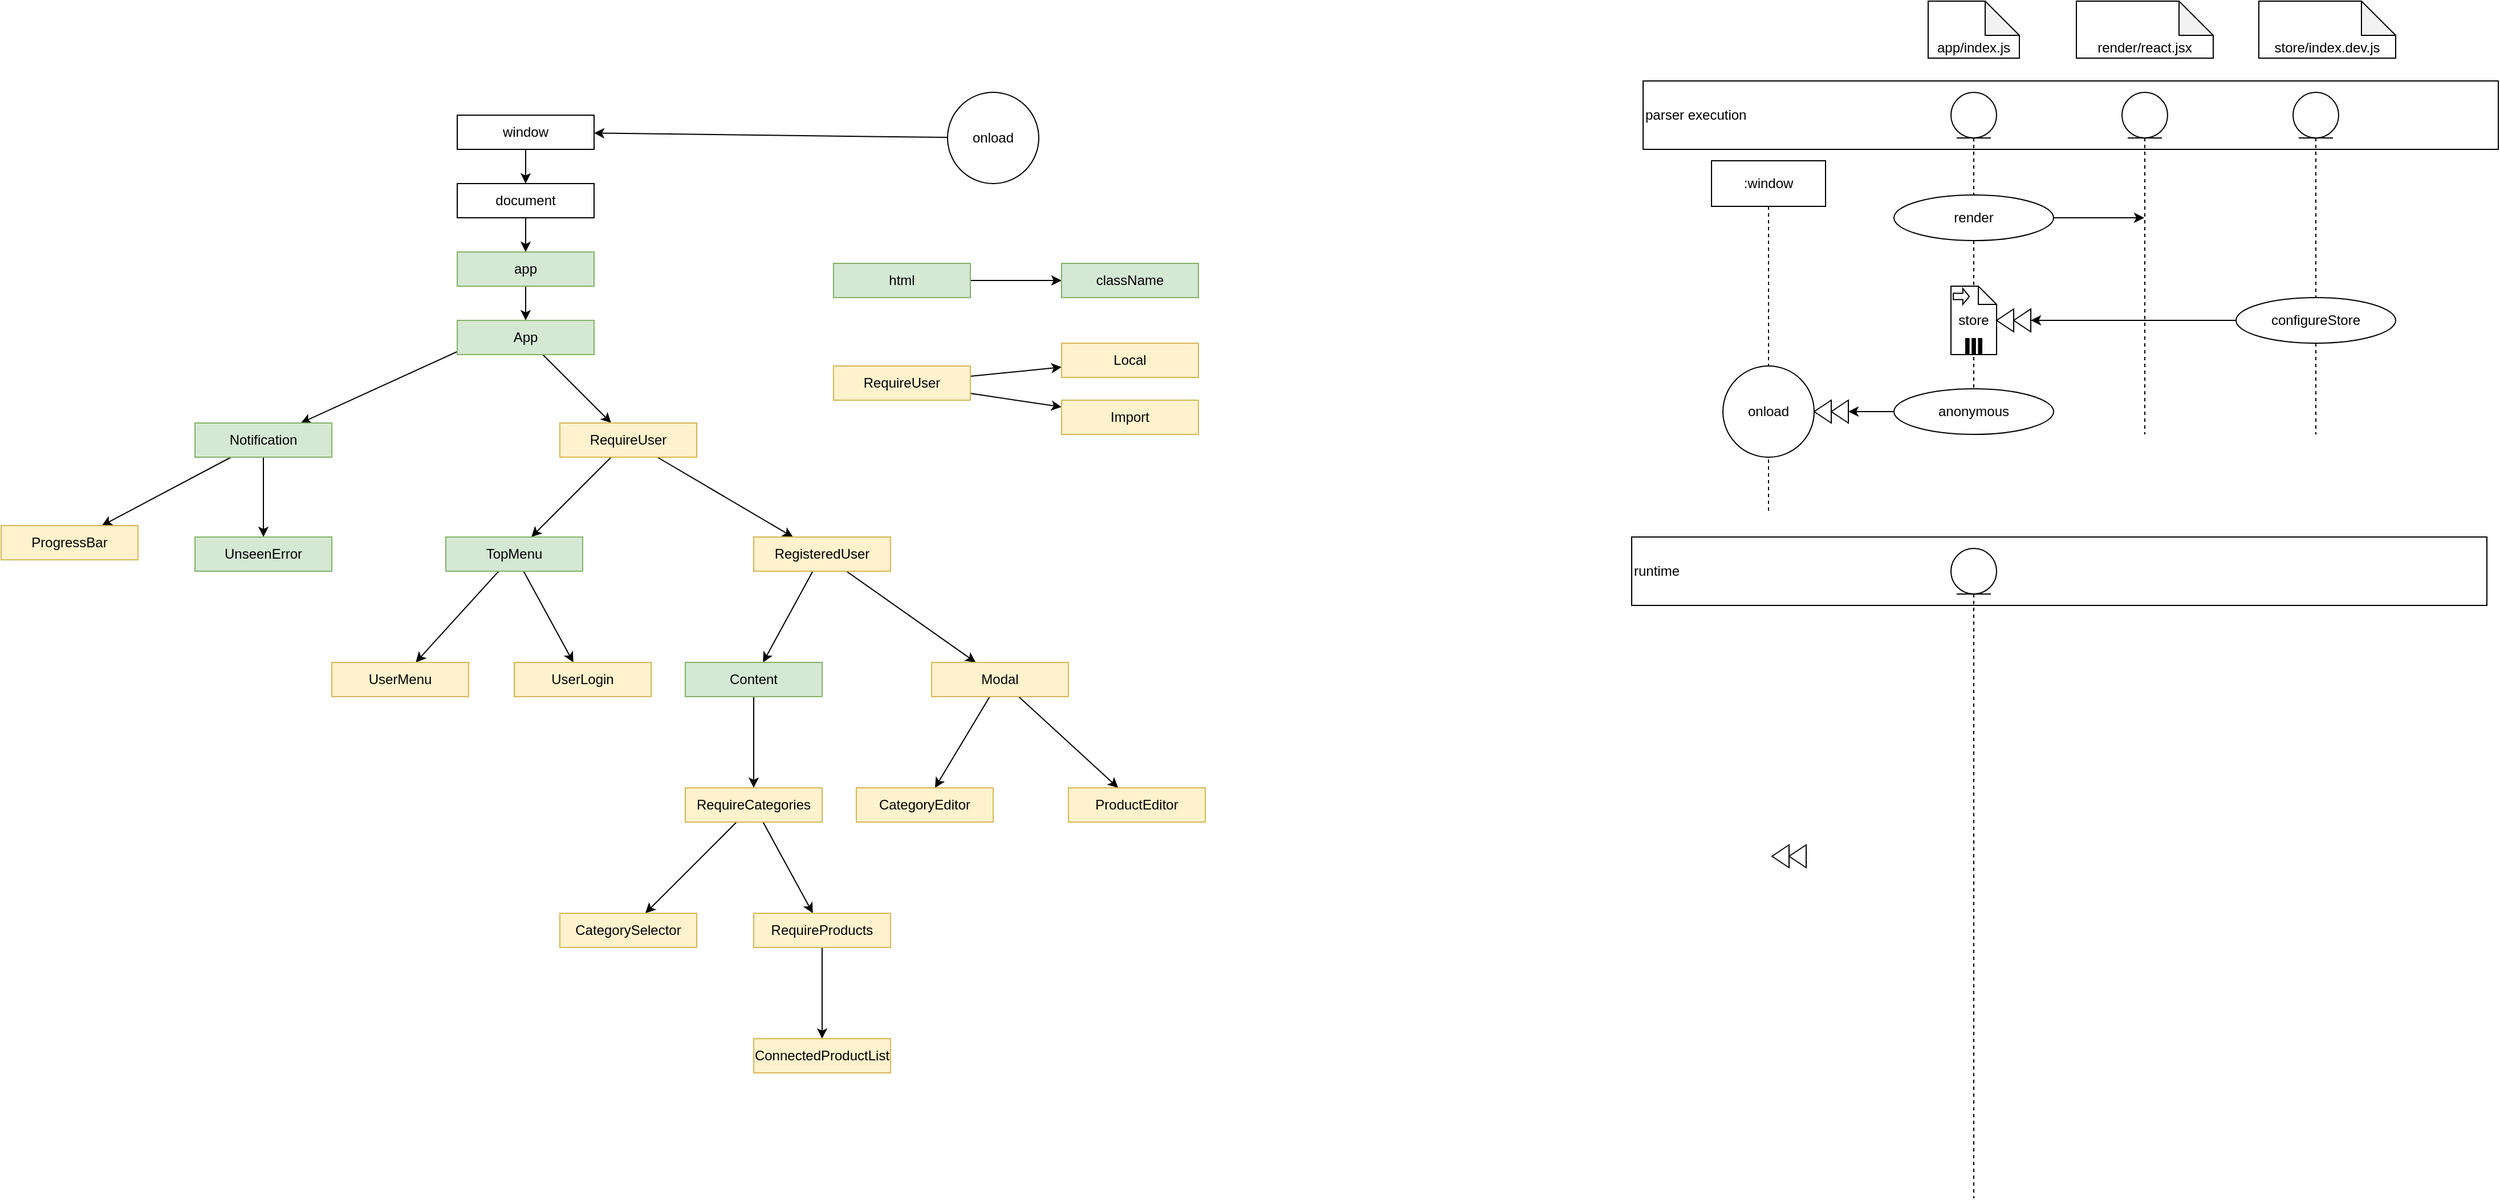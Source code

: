 <mxfile version="12.5.3" type="device"><diagram id="WrVQ93_W0uNUwGEfNxK-" name="Page-1"><mxGraphModel dx="3762" dy="1131" grid="1" gridSize="10" guides="1" tooltips="1" connect="1" arrows="1" fold="1" page="1" pageScale="1" pageWidth="850" pageHeight="1100" math="0" shadow="0"><root><mxCell id="0"/><mxCell id="1" parent="0"/><mxCell id="QeISjodWOxbuVHIYnyYD-19" value="parser execution" style="rounded=0;whiteSpace=wrap;html=1;fontSize=12;align=left;" vertex="1" parent="1"><mxGeometry x="50" y="90" width="750" height="60" as="geometry"/></mxCell><mxCell id="QeISjodWOxbuVHIYnyYD-28" value="" style="shape=umlLifeline;participant=umlEntity;perimeter=lifelinePerimeter;whiteSpace=wrap;html=1;container=1;collapsible=0;recursiveResize=0;verticalAlign=top;spacingTop=36;labelBackgroundColor=#ffffff;outlineConnect=0;fontSize=12;" vertex="1" parent="1"><mxGeometry x="320" y="100" width="40" height="300" as="geometry"/></mxCell><mxCell id="QeISjodWOxbuVHIYnyYD-2" value=":window" style="shape=umlLifeline;perimeter=lifelinePerimeter;whiteSpace=wrap;html=1;container=1;collapsible=0;recursiveResize=0;outlineConnect=0;" vertex="1" parent="1"><mxGeometry x="110" y="160" width="100" height="310" as="geometry"/></mxCell><mxCell id="QeISjodWOxbuVHIYnyYD-6" value="onload" style="ellipse;whiteSpace=wrap;html=1;aspect=fixed;" vertex="1" parent="QeISjodWOxbuVHIYnyYD-2"><mxGeometry x="10" y="180" width="80" height="80" as="geometry"/></mxCell><mxCell id="QeISjodWOxbuVHIYnyYD-3" value="app/index.js" style="shape=note;whiteSpace=wrap;html=1;backgroundOutline=1;darkOpacity=0.05;verticalAlign=bottom;" vertex="1" parent="1"><mxGeometry x="300" y="20" width="80" height="50" as="geometry"/></mxCell><mxCell id="QeISjodWOxbuVHIYnyYD-4" value="render/react.jsx" style="shape=note;whiteSpace=wrap;html=1;backgroundOutline=1;darkOpacity=0.05;verticalAlign=bottom;" vertex="1" parent="1"><mxGeometry x="430" y="20" width="120" height="50" as="geometry"/></mxCell><mxCell id="QeISjodWOxbuVHIYnyYD-5" value="store/index.dev.js" style="shape=note;whiteSpace=wrap;html=1;backgroundOutline=1;darkOpacity=0.05;verticalAlign=bottom;" vertex="1" parent="1"><mxGeometry x="590" y="20" width="120" height="50" as="geometry"/></mxCell><mxCell id="QeISjodWOxbuVHIYnyYD-7" value="" style="shape=mxgraph.bpmn.compensation;html=1;outlineConnect=0;fontSize=12;" vertex="1" parent="1"><mxGeometry x="163" y="760" width="30" height="20" as="geometry"/></mxCell><mxCell id="QeISjodWOxbuVHIYnyYD-8" value="store" style="shape=note;whiteSpace=wrap;size=16;html=1;fontSize=12;" vertex="1" parent="1"><mxGeometry x="320" y="270" width="40" height="60" as="geometry"/></mxCell><mxCell id="QeISjodWOxbuVHIYnyYD-9" value="" style="html=1;shape=singleArrow;arrowWidth=0.4;arrowSize=0.4;outlineConnect=0;" vertex="1" parent="QeISjodWOxbuVHIYnyYD-8"><mxGeometry width="14" height="14" relative="1" as="geometry"><mxPoint x="2" y="2" as="offset"/></mxGeometry></mxCell><mxCell id="QeISjodWOxbuVHIYnyYD-10" value="" style="html=1;whiteSpace=wrap;shape=parallelMarker;outlineConnect=0;" vertex="1" parent="QeISjodWOxbuVHIYnyYD-8"><mxGeometry x="0.5" y="1" width="14" height="14" relative="1" as="geometry"><mxPoint x="-7" y="-14" as="offset"/></mxGeometry></mxCell><mxCell id="QeISjodWOxbuVHIYnyYD-15" value="" style="shape=mxgraph.bpmn.compensation;html=1;outlineConnect=0;fontSize=12;" vertex="1" parent="1"><mxGeometry x="360" y="290" width="30" height="20" as="geometry"/></mxCell><mxCell id="QeISjodWOxbuVHIYnyYD-23" style="edgeStyle=orthogonalEdgeStyle;rounded=0;orthogonalLoop=1;jettySize=auto;html=1;fontSize=12;" edge="1" parent="1" source="QeISjodWOxbuVHIYnyYD-18" target="QeISjodWOxbuVHIYnyYD-15"><mxGeometry relative="1" as="geometry"/></mxCell><mxCell id="QeISjodWOxbuVHIYnyYD-16" value="" style="shape=umlLifeline;participant=umlEntity;perimeter=lifelinePerimeter;whiteSpace=wrap;html=1;container=1;collapsible=0;recursiveResize=0;verticalAlign=top;spacingTop=36;labelBackgroundColor=#ffffff;outlineConnect=0;fontSize=12;" vertex="1" parent="1"><mxGeometry x="620" y="100" width="40" height="300" as="geometry"/></mxCell><mxCell id="QeISjodWOxbuVHIYnyYD-20" value="" style="shape=umlLifeline;participant=umlEntity;perimeter=lifelinePerimeter;whiteSpace=wrap;html=1;container=1;collapsible=0;recursiveResize=0;verticalAlign=top;spacingTop=36;labelBackgroundColor=#ffffff;outlineConnect=0;fontSize=12;" vertex="1" parent="1"><mxGeometry x="470" y="100" width="40" height="300" as="geometry"/></mxCell><mxCell id="QeISjodWOxbuVHIYnyYD-27" style="edgeStyle=orthogonalEdgeStyle;rounded=0;orthogonalLoop=1;jettySize=auto;html=1;fontSize=12;" edge="1" parent="1" source="QeISjodWOxbuVHIYnyYD-22" target="QeISjodWOxbuVHIYnyYD-26"><mxGeometry relative="1" as="geometry"/></mxCell><mxCell id="QeISjodWOxbuVHIYnyYD-22" value="anonymous" style="ellipse;whiteSpace=wrap;html=1;fontSize=12;" vertex="1" parent="1"><mxGeometry x="270" y="360" width="140" height="40" as="geometry"/></mxCell><mxCell id="QeISjodWOxbuVHIYnyYD-18" value="configureStore" style="ellipse;whiteSpace=wrap;html=1;fontSize=12;" vertex="1" parent="1"><mxGeometry x="570" y="280" width="140" height="40" as="geometry"/></mxCell><mxCell id="QeISjodWOxbuVHIYnyYD-26" value="" style="shape=mxgraph.bpmn.compensation;html=1;outlineConnect=0;fontSize=12;" vertex="1" parent="1"><mxGeometry x="200" y="370" width="30" height="20" as="geometry"/></mxCell><mxCell id="QeISjodWOxbuVHIYnyYD-30" style="rounded=0;orthogonalLoop=1;jettySize=auto;html=1;fontSize=12;" edge="1" parent="1" source="QeISjodWOxbuVHIYnyYD-29" target="QeISjodWOxbuVHIYnyYD-20"><mxGeometry relative="1" as="geometry"/></mxCell><mxCell id="QeISjodWOxbuVHIYnyYD-29" value="render" style="ellipse;whiteSpace=wrap;html=1;fontSize=12;" vertex="1" parent="1"><mxGeometry x="270" y="190" width="140" height="40" as="geometry"/></mxCell><mxCell id="QeISjodWOxbuVHIYnyYD-31" value="runtime" style="rounded=0;whiteSpace=wrap;html=1;fontSize=12;align=left;" vertex="1" parent="1"><mxGeometry x="40" y="490" width="750" height="60" as="geometry"/></mxCell><mxCell id="QeISjodWOxbuVHIYnyYD-1" value="" style="shape=umlLifeline;participant=umlEntity;perimeter=lifelinePerimeter;whiteSpace=wrap;html=1;container=1;collapsible=0;recursiveResize=0;verticalAlign=top;spacingTop=36;labelBackgroundColor=#ffffff;outlineConnect=0;" vertex="1" parent="1"><mxGeometry x="320" y="500" width="40" height="570" as="geometry"/></mxCell><mxCell id="QeISjodWOxbuVHIYnyYD-36" value="" style="edgeStyle=none;rounded=0;orthogonalLoop=1;jettySize=auto;html=1;fontSize=12;" edge="1" parent="1" source="QeISjodWOxbuVHIYnyYD-32" target="QeISjodWOxbuVHIYnyYD-35"><mxGeometry relative="1" as="geometry"/></mxCell><mxCell id="QeISjodWOxbuVHIYnyYD-32" value="window" style="rounded=0;whiteSpace=wrap;html=1;fontSize=12;align=center;" vertex="1" parent="1"><mxGeometry x="-990" y="120" width="120" height="30" as="geometry"/></mxCell><mxCell id="QeISjodWOxbuVHIYnyYD-35" value="document" style="rounded=0;whiteSpace=wrap;html=1;fontSize=12;align=center;" vertex="1" parent="1"><mxGeometry x="-990" y="180" width="120" height="30" as="geometry"/></mxCell><mxCell id="QeISjodWOxbuVHIYnyYD-40" value="" style="edgeStyle=none;rounded=0;orthogonalLoop=1;jettySize=auto;html=1;fontSize=12;" edge="1" parent="1" source="QeISjodWOxbuVHIYnyYD-35" target="QeISjodWOxbuVHIYnyYD-39"><mxGeometry relative="1" as="geometry"><mxPoint x="-870" y="266.351" as="sourcePoint"/></mxGeometry></mxCell><mxCell id="QeISjodWOxbuVHIYnyYD-42" value="" style="edgeStyle=none;rounded=0;orthogonalLoop=1;jettySize=auto;html=1;fontSize=12;exitX=0.5;exitY=0;exitDx=0;exitDy=0;" edge="1" parent="1" source="QeISjodWOxbuVHIYnyYD-43" target="QeISjodWOxbuVHIYnyYD-41"><mxGeometry relative="1" as="geometry"/></mxCell><mxCell id="QeISjodWOxbuVHIYnyYD-44" value="" style="edgeStyle=none;rounded=0;orthogonalLoop=1;jettySize=auto;html=1;fontSize=12;" edge="1" parent="1" source="QeISjodWOxbuVHIYnyYD-39" target="QeISjodWOxbuVHIYnyYD-43"><mxGeometry relative="1" as="geometry"/></mxCell><mxCell id="QeISjodWOxbuVHIYnyYD-39" value="app" style="rounded=0;whiteSpace=wrap;html=1;fontSize=12;align=center;fillColor=#d5e8d4;strokeColor=#82b366;" vertex="1" parent="1"><mxGeometry x="-990" y="240" width="120" height="30" as="geometry"/></mxCell><mxCell id="QeISjodWOxbuVHIYnyYD-46" value="" style="edgeStyle=none;rounded=0;orthogonalLoop=1;jettySize=auto;html=1;fontSize=12;" edge="1" parent="1" source="QeISjodWOxbuVHIYnyYD-43" target="QeISjodWOxbuVHIYnyYD-45"><mxGeometry relative="1" as="geometry"/></mxCell><mxCell id="QeISjodWOxbuVHIYnyYD-43" value="App" style="rounded=0;whiteSpace=wrap;html=1;fontSize=12;align=center;fillColor=#d5e8d4;strokeColor=#82b366;" vertex="1" parent="1"><mxGeometry x="-990" y="300" width="120" height="30" as="geometry"/></mxCell><mxCell id="QeISjodWOxbuVHIYnyYD-49" value="" style="edgeStyle=none;rounded=0;orthogonalLoop=1;jettySize=auto;html=1;fontSize=12;" edge="1" parent="1" source="QeISjodWOxbuVHIYnyYD-45" target="QeISjodWOxbuVHIYnyYD-48"><mxGeometry relative="1" as="geometry"/></mxCell><mxCell id="QeISjodWOxbuVHIYnyYD-51" value="" style="edgeStyle=none;rounded=0;orthogonalLoop=1;jettySize=auto;html=1;fontSize=12;" edge="1" parent="1" source="QeISjodWOxbuVHIYnyYD-45" target="QeISjodWOxbuVHIYnyYD-50"><mxGeometry relative="1" as="geometry"/></mxCell><mxCell id="QeISjodWOxbuVHIYnyYD-45" value="RequireUser" style="rounded=0;whiteSpace=wrap;html=1;fontSize=12;align=center;fillColor=#fff2cc;strokeColor=#d6b656;" vertex="1" parent="1"><mxGeometry x="-900" y="390" width="120" height="30" as="geometry"/></mxCell><mxCell id="QeISjodWOxbuVHIYnyYD-59" value="" style="edgeStyle=none;rounded=0;orthogonalLoop=1;jettySize=auto;html=1;fontSize=12;" edge="1" parent="1" source="QeISjodWOxbuVHIYnyYD-50" target="QeISjodWOxbuVHIYnyYD-58"><mxGeometry relative="1" as="geometry"/></mxCell><mxCell id="QeISjodWOxbuVHIYnyYD-61" value="" style="edgeStyle=none;rounded=0;orthogonalLoop=1;jettySize=auto;html=1;fontSize=12;" edge="1" parent="1" source="QeISjodWOxbuVHIYnyYD-50" target="QeISjodWOxbuVHIYnyYD-60"><mxGeometry relative="1" as="geometry"/></mxCell><mxCell id="QeISjodWOxbuVHIYnyYD-50" value="TopMenu" style="rounded=0;whiteSpace=wrap;html=1;fontSize=12;align=center;fillColor=#d5e8d4;strokeColor=#82b366;" vertex="1" parent="1"><mxGeometry x="-1000" y="490" width="120" height="30" as="geometry"/></mxCell><mxCell id="QeISjodWOxbuVHIYnyYD-60" value="UserLogin" style="rounded=0;whiteSpace=wrap;html=1;fontSize=12;align=center;fillColor=#fff2cc;strokeColor=#d6b656;" vertex="1" parent="1"><mxGeometry x="-940" y="600" width="120" height="30" as="geometry"/></mxCell><mxCell id="QeISjodWOxbuVHIYnyYD-58" value="UserMenu" style="rounded=0;whiteSpace=wrap;html=1;fontSize=12;align=center;fillColor=#fff2cc;strokeColor=#d6b656;" vertex="1" parent="1"><mxGeometry x="-1100" y="600" width="120" height="30" as="geometry"/></mxCell><mxCell id="QeISjodWOxbuVHIYnyYD-53" value="" style="edgeStyle=none;rounded=0;orthogonalLoop=1;jettySize=auto;html=1;fontSize=12;" edge="1" parent="1" source="QeISjodWOxbuVHIYnyYD-48" target="QeISjodWOxbuVHIYnyYD-52"><mxGeometry relative="1" as="geometry"/></mxCell><mxCell id="QeISjodWOxbuVHIYnyYD-56" value="" style="edgeStyle=none;rounded=0;orthogonalLoop=1;jettySize=auto;html=1;fontSize=12;" edge="1" parent="1" source="QeISjodWOxbuVHIYnyYD-48" target="QeISjodWOxbuVHIYnyYD-55"><mxGeometry relative="1" as="geometry"/></mxCell><mxCell id="QeISjodWOxbuVHIYnyYD-48" value="RegisteredUser" style="rounded=0;whiteSpace=wrap;html=1;fontSize=12;align=center;fillColor=#fff2cc;strokeColor=#d6b656;" vertex="1" parent="1"><mxGeometry x="-730" y="490" width="120" height="30" as="geometry"/></mxCell><mxCell id="QeISjodWOxbuVHIYnyYD-63" value="" style="edgeStyle=none;rounded=0;orthogonalLoop=1;jettySize=auto;html=1;fontSize=12;" edge="1" parent="1" source="QeISjodWOxbuVHIYnyYD-55" target="QeISjodWOxbuVHIYnyYD-62"><mxGeometry relative="1" as="geometry"/></mxCell><mxCell id="QeISjodWOxbuVHIYnyYD-65" value="" style="edgeStyle=none;rounded=0;orthogonalLoop=1;jettySize=auto;html=1;fontSize=12;" edge="1" parent="1" source="QeISjodWOxbuVHIYnyYD-55" target="QeISjodWOxbuVHIYnyYD-64"><mxGeometry relative="1" as="geometry"/></mxCell><mxCell id="QeISjodWOxbuVHIYnyYD-55" value="Modal" style="rounded=0;whiteSpace=wrap;html=1;fontSize=12;align=center;fillColor=#fff2cc;strokeColor=#d6b656;" vertex="1" parent="1"><mxGeometry x="-574" y="600" width="120" height="30" as="geometry"/></mxCell><mxCell id="QeISjodWOxbuVHIYnyYD-64" value="ProductEditor" style="rounded=0;whiteSpace=wrap;html=1;fontSize=12;align=center;fillColor=#fff2cc;strokeColor=#d6b656;" vertex="1" parent="1"><mxGeometry x="-454" y="710" width="120" height="30" as="geometry"/></mxCell><mxCell id="QeISjodWOxbuVHIYnyYD-62" value="CategoryEditor" style="rounded=0;whiteSpace=wrap;html=1;fontSize=12;align=center;fillColor=#fff2cc;strokeColor=#d6b656;" vertex="1" parent="1"><mxGeometry x="-640" y="710" width="120" height="30" as="geometry"/></mxCell><mxCell id="QeISjodWOxbuVHIYnyYD-67" value="" style="edgeStyle=none;rounded=0;orthogonalLoop=1;jettySize=auto;html=1;fontSize=12;" edge="1" parent="1" source="QeISjodWOxbuVHIYnyYD-52" target="QeISjodWOxbuVHIYnyYD-66"><mxGeometry relative="1" as="geometry"/></mxCell><mxCell id="QeISjodWOxbuVHIYnyYD-52" value="Content" style="rounded=0;whiteSpace=wrap;html=1;fontSize=12;align=center;fillColor=#d5e8d4;strokeColor=#82b366;" vertex="1" parent="1"><mxGeometry x="-790" y="600" width="120" height="30" as="geometry"/></mxCell><mxCell id="QeISjodWOxbuVHIYnyYD-69" value="" style="edgeStyle=none;rounded=0;orthogonalLoop=1;jettySize=auto;html=1;fontSize=12;" edge="1" parent="1" source="QeISjodWOxbuVHIYnyYD-66" target="QeISjodWOxbuVHIYnyYD-68"><mxGeometry relative="1" as="geometry"/></mxCell><mxCell id="QeISjodWOxbuVHIYnyYD-71" value="" style="edgeStyle=none;rounded=0;orthogonalLoop=1;jettySize=auto;html=1;fontSize=12;" edge="1" parent="1" source="QeISjodWOxbuVHIYnyYD-66" target="QeISjodWOxbuVHIYnyYD-70"><mxGeometry relative="1" as="geometry"/></mxCell><mxCell id="QeISjodWOxbuVHIYnyYD-66" value="RequireCategories" style="rounded=0;whiteSpace=wrap;html=1;fontSize=12;align=center;fillColor=#fff2cc;strokeColor=#d6b656;" vertex="1" parent="1"><mxGeometry x="-790" y="710" width="120" height="30" as="geometry"/></mxCell><mxCell id="QeISjodWOxbuVHIYnyYD-73" value="" style="edgeStyle=none;rounded=0;orthogonalLoop=1;jettySize=auto;html=1;fontSize=12;" edge="1" parent="1" source="QeISjodWOxbuVHIYnyYD-70" target="QeISjodWOxbuVHIYnyYD-72"><mxGeometry relative="1" as="geometry"/></mxCell><mxCell id="QeISjodWOxbuVHIYnyYD-70" value="RequireProducts" style="rounded=0;whiteSpace=wrap;html=1;fontSize=12;align=center;fillColor=#fff2cc;strokeColor=#d6b656;" vertex="1" parent="1"><mxGeometry x="-730" y="820" width="120" height="30" as="geometry"/></mxCell><mxCell id="QeISjodWOxbuVHIYnyYD-72" value="ConnectedProductList" style="rounded=0;whiteSpace=wrap;html=1;fontSize=12;align=center;fillColor=#fff2cc;strokeColor=#d6b656;" vertex="1" parent="1"><mxGeometry x="-730" y="930" width="120" height="30" as="geometry"/></mxCell><mxCell id="QeISjodWOxbuVHIYnyYD-68" value="CategorySelector" style="rounded=0;whiteSpace=wrap;html=1;fontSize=12;align=center;fillColor=#fff2cc;strokeColor=#d6b656;" vertex="1" parent="1"><mxGeometry x="-900" y="820" width="120" height="30" as="geometry"/></mxCell><mxCell id="QeISjodWOxbuVHIYnyYD-75" value="" style="edgeStyle=none;rounded=0;orthogonalLoop=1;jettySize=auto;html=1;fontSize=12;" edge="1" parent="1" source="QeISjodWOxbuVHIYnyYD-41" target="QeISjodWOxbuVHIYnyYD-74"><mxGeometry relative="1" as="geometry"/></mxCell><mxCell id="QeISjodWOxbuVHIYnyYD-77" value="" style="edgeStyle=none;rounded=0;orthogonalLoop=1;jettySize=auto;html=1;fontSize=12;" edge="1" parent="1" source="QeISjodWOxbuVHIYnyYD-41" target="QeISjodWOxbuVHIYnyYD-76"><mxGeometry relative="1" as="geometry"/></mxCell><mxCell id="QeISjodWOxbuVHIYnyYD-41" value="Notification" style="rounded=0;whiteSpace=wrap;html=1;fontSize=12;align=center;fillColor=#d5e8d4;strokeColor=#82b366;" vertex="1" parent="1"><mxGeometry x="-1220" y="390" width="120" height="30" as="geometry"/></mxCell><mxCell id="QeISjodWOxbuVHIYnyYD-76" value="UnseenError" style="rounded=0;whiteSpace=wrap;html=1;fontSize=12;align=center;fillColor=#d5e8d4;strokeColor=#82b366;" vertex="1" parent="1"><mxGeometry x="-1220" y="490" width="120" height="30" as="geometry"/></mxCell><mxCell id="QeISjodWOxbuVHIYnyYD-74" value="ProgressBar" style="rounded=0;whiteSpace=wrap;html=1;fontSize=12;align=center;fillColor=#fff2cc;strokeColor=#d6b656;" vertex="1" parent="1"><mxGeometry x="-1390" y="480" width="120" height="30" as="geometry"/></mxCell><mxCell id="QeISjodWOxbuVHIYnyYD-34" style="edgeStyle=none;rounded=0;orthogonalLoop=1;jettySize=auto;html=1;fontSize=12;" edge="1" parent="1" source="QeISjodWOxbuVHIYnyYD-33" target="QeISjodWOxbuVHIYnyYD-32"><mxGeometry relative="1" as="geometry"/></mxCell><mxCell id="QeISjodWOxbuVHIYnyYD-33" value="onload" style="ellipse;whiteSpace=wrap;html=1;aspect=fixed;fontSize=12;align=center;" vertex="1" parent="1"><mxGeometry x="-560" y="100" width="80" height="80" as="geometry"/></mxCell><mxCell id="QeISjodWOxbuVHIYnyYD-81" value="" style="edgeStyle=none;rounded=0;orthogonalLoop=1;jettySize=auto;html=1;fontSize=12;" edge="1" parent="1" source="QeISjodWOxbuVHIYnyYD-79" target="QeISjodWOxbuVHIYnyYD-80"><mxGeometry relative="1" as="geometry"/></mxCell><mxCell id="QeISjodWOxbuVHIYnyYD-79" value="html" style="rounded=0;whiteSpace=wrap;html=1;fontSize=12;align=center;fillColor=#d5e8d4;strokeColor=#82b366;" vertex="1" parent="1"><mxGeometry x="-660" y="250" width="120" height="30" as="geometry"/></mxCell><mxCell id="QeISjodWOxbuVHIYnyYD-80" value="className" style="rounded=0;whiteSpace=wrap;html=1;fontSize=12;align=center;fillColor=#d5e8d4;strokeColor=#82b366;" vertex="1" parent="1"><mxGeometry x="-460" y="250" width="120" height="30" as="geometry"/></mxCell><mxCell id="QeISjodWOxbuVHIYnyYD-84" value="" style="edgeStyle=none;rounded=0;orthogonalLoop=1;jettySize=auto;html=1;fontSize=12;" edge="1" parent="1" source="QeISjodWOxbuVHIYnyYD-82" target="QeISjodWOxbuVHIYnyYD-83"><mxGeometry relative="1" as="geometry"/></mxCell><mxCell id="QeISjodWOxbuVHIYnyYD-86" value="" style="edgeStyle=none;rounded=0;orthogonalLoop=1;jettySize=auto;html=1;fontSize=12;" edge="1" parent="1" source="QeISjodWOxbuVHIYnyYD-82" target="QeISjodWOxbuVHIYnyYD-85"><mxGeometry relative="1" as="geometry"/></mxCell><mxCell id="QeISjodWOxbuVHIYnyYD-82" value="RequireUser" style="rounded=0;whiteSpace=wrap;html=1;fontSize=12;align=center;fillColor=#fff2cc;strokeColor=#d6b656;" vertex="1" parent="1"><mxGeometry x="-660" y="340" width="120" height="30" as="geometry"/></mxCell><mxCell id="QeISjodWOxbuVHIYnyYD-85" value="Local" style="rounded=0;whiteSpace=wrap;html=1;fontSize=12;align=center;fillColor=#fff2cc;strokeColor=#d6b656;" vertex="1" parent="1"><mxGeometry x="-460" y="320" width="120" height="30" as="geometry"/></mxCell><mxCell id="QeISjodWOxbuVHIYnyYD-83" value="Import" style="rounded=0;whiteSpace=wrap;html=1;fontSize=12;align=center;fillColor=#fff2cc;strokeColor=#d6b656;" vertex="1" parent="1"><mxGeometry x="-460" y="370" width="120" height="30" as="geometry"/></mxCell></root></mxGraphModel></diagram></mxfile>